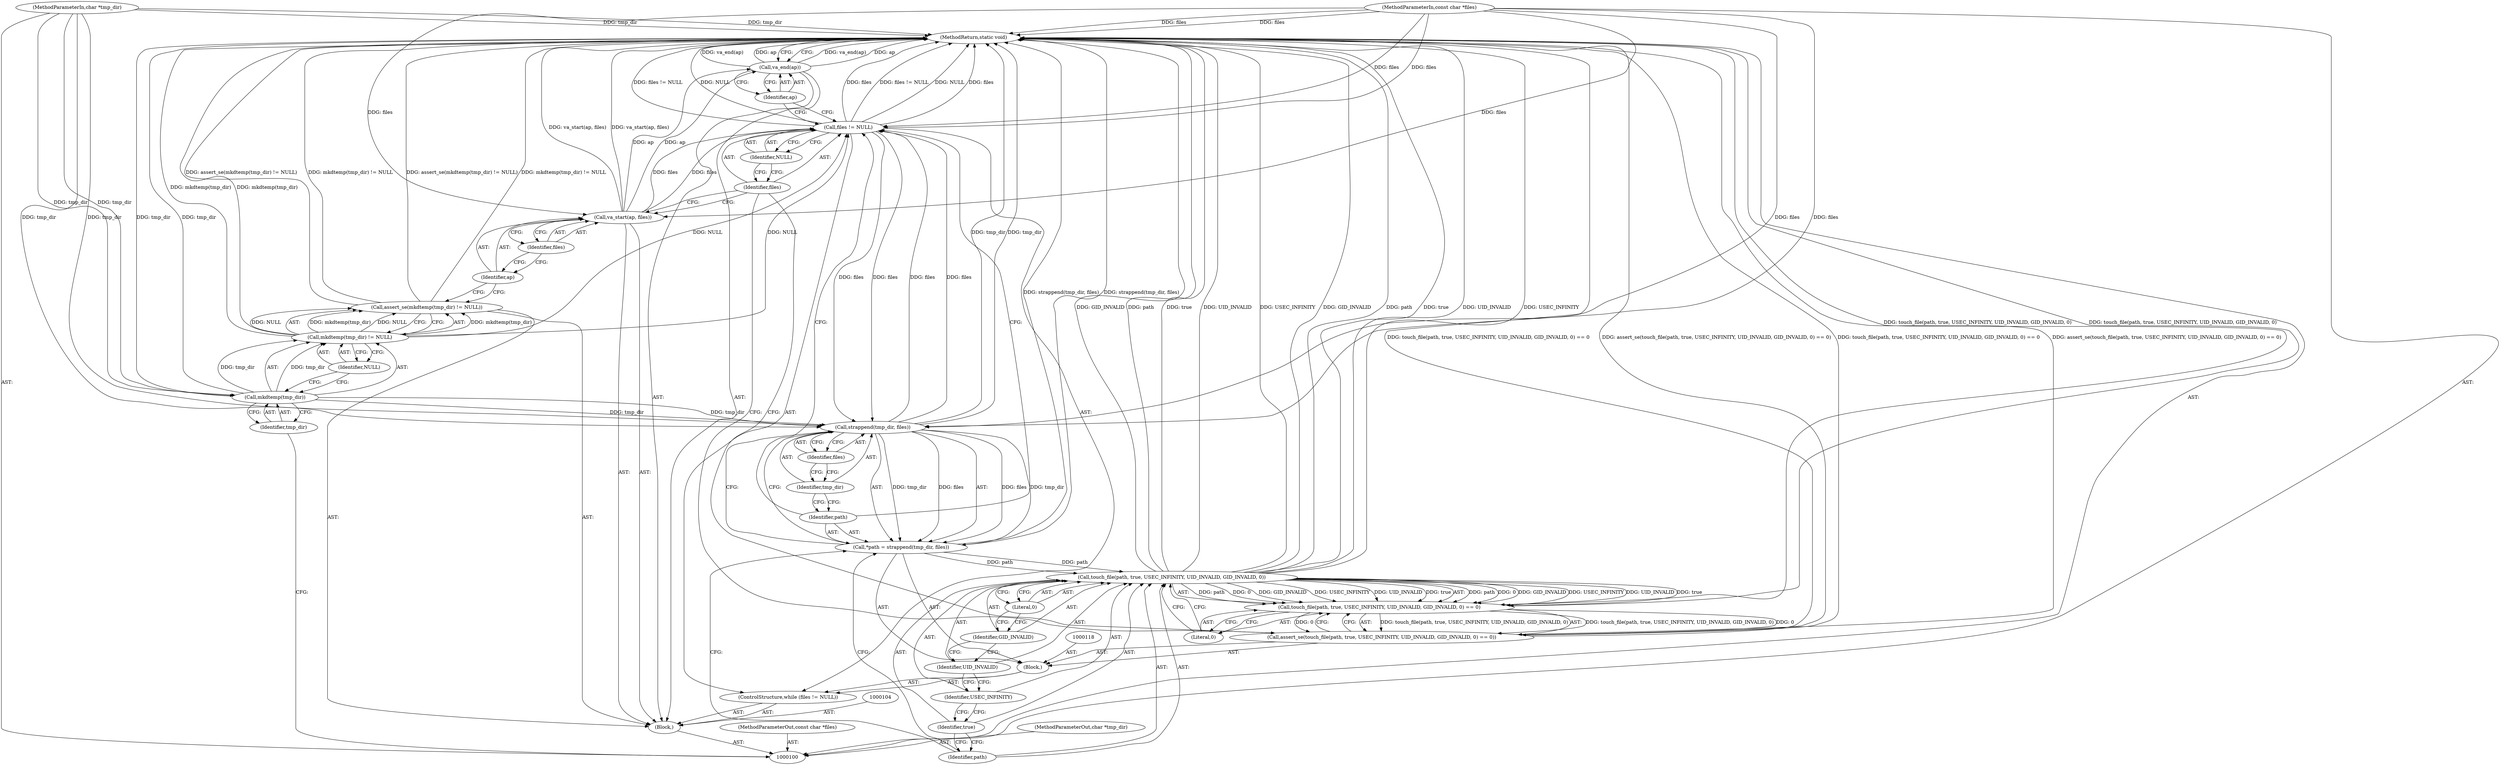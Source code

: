 digraph "1_systemd_ee735086f8670be1591fa9593e80dd60163a7a2f_3" {
"1000136" [label="(MethodReturn,static void)"];
"1000101" [label="(MethodParameterIn,char *tmp_dir)"];
"1000192" [label="(MethodParameterOut,char *tmp_dir)"];
"1000102" [label="(MethodParameterIn,const char *files)"];
"1000193" [label="(MethodParameterOut,const char *files)"];
"1000103" [label="(Block,)"];
"1000135" [label="(Identifier,ap)"];
"1000134" [label="(Call,va_end(ap))"];
"1000106" [label="(Call,mkdtemp(tmp_dir) != NULL)"];
"1000107" [label="(Call,mkdtemp(tmp_dir))"];
"1000108" [label="(Identifier,tmp_dir)"];
"1000109" [label="(Identifier,NULL)"];
"1000105" [label="(Call,assert_se(mkdtemp(tmp_dir) != NULL))"];
"1000111" [label="(Identifier,ap)"];
"1000112" [label="(Identifier,files)"];
"1000110" [label="(Call,va_start(ap, files))"];
"1000114" [label="(Call,files != NULL)"];
"1000115" [label="(Identifier,files)"];
"1000116" [label="(Identifier,NULL)"];
"1000113" [label="(ControlStructure,while (files != NULL))"];
"1000117" [label="(Block,)"];
"1000119" [label="(Call,*path = strappend(tmp_dir, files))"];
"1000120" [label="(Identifier,path)"];
"1000121" [label="(Call,strappend(tmp_dir, files))"];
"1000122" [label="(Identifier,tmp_dir)"];
"1000123" [label="(Identifier,files)"];
"1000124" [label="(Call,assert_se(touch_file(path, true, USEC_INFINITY, UID_INVALID, GID_INVALID, 0) == 0))"];
"1000125" [label="(Call,touch_file(path, true, USEC_INFINITY, UID_INVALID, GID_INVALID, 0) == 0)"];
"1000126" [label="(Call,touch_file(path, true, USEC_INFINITY, UID_INVALID, GID_INVALID, 0))"];
"1000127" [label="(Identifier,path)"];
"1000128" [label="(Identifier,true)"];
"1000129" [label="(Identifier,USEC_INFINITY)"];
"1000130" [label="(Identifier,UID_INVALID)"];
"1000131" [label="(Identifier,GID_INVALID)"];
"1000132" [label="(Literal,0)"];
"1000133" [label="(Literal,0)"];
"1000136" -> "1000100"  [label="AST: "];
"1000136" -> "1000134"  [label="CFG: "];
"1000124" -> "1000136"  [label="DDG: touch_file(path, true, USEC_INFINITY, UID_INVALID, GID_INVALID, 0) == 0"];
"1000124" -> "1000136"  [label="DDG: assert_se(touch_file(path, true, USEC_INFINITY, UID_INVALID, GID_INVALID, 0) == 0)"];
"1000107" -> "1000136"  [label="DDG: tmp_dir"];
"1000106" -> "1000136"  [label="DDG: mkdtemp(tmp_dir)"];
"1000105" -> "1000136"  [label="DDG: assert_se(mkdtemp(tmp_dir) != NULL)"];
"1000105" -> "1000136"  [label="DDG: mkdtemp(tmp_dir) != NULL"];
"1000114" -> "1000136"  [label="DDG: files != NULL"];
"1000114" -> "1000136"  [label="DDG: NULL"];
"1000114" -> "1000136"  [label="DDG: files"];
"1000126" -> "1000136"  [label="DDG: path"];
"1000126" -> "1000136"  [label="DDG: true"];
"1000126" -> "1000136"  [label="DDG: UID_INVALID"];
"1000126" -> "1000136"  [label="DDG: USEC_INFINITY"];
"1000126" -> "1000136"  [label="DDG: GID_INVALID"];
"1000102" -> "1000136"  [label="DDG: files"];
"1000121" -> "1000136"  [label="DDG: tmp_dir"];
"1000125" -> "1000136"  [label="DDG: touch_file(path, true, USEC_INFINITY, UID_INVALID, GID_INVALID, 0)"];
"1000134" -> "1000136"  [label="DDG: va_end(ap)"];
"1000134" -> "1000136"  [label="DDG: ap"];
"1000119" -> "1000136"  [label="DDG: strappend(tmp_dir, files)"];
"1000101" -> "1000136"  [label="DDG: tmp_dir"];
"1000110" -> "1000136"  [label="DDG: va_start(ap, files)"];
"1000101" -> "1000100"  [label="AST: "];
"1000101" -> "1000136"  [label="DDG: tmp_dir"];
"1000101" -> "1000107"  [label="DDG: tmp_dir"];
"1000101" -> "1000121"  [label="DDG: tmp_dir"];
"1000192" -> "1000100"  [label="AST: "];
"1000102" -> "1000100"  [label="AST: "];
"1000102" -> "1000136"  [label="DDG: files"];
"1000102" -> "1000110"  [label="DDG: files"];
"1000102" -> "1000114"  [label="DDG: files"];
"1000102" -> "1000121"  [label="DDG: files"];
"1000193" -> "1000100"  [label="AST: "];
"1000103" -> "1000100"  [label="AST: "];
"1000104" -> "1000103"  [label="AST: "];
"1000105" -> "1000103"  [label="AST: "];
"1000110" -> "1000103"  [label="AST: "];
"1000113" -> "1000103"  [label="AST: "];
"1000134" -> "1000103"  [label="AST: "];
"1000135" -> "1000134"  [label="AST: "];
"1000135" -> "1000114"  [label="CFG: "];
"1000134" -> "1000135"  [label="CFG: "];
"1000134" -> "1000103"  [label="AST: "];
"1000134" -> "1000135"  [label="CFG: "];
"1000135" -> "1000134"  [label="AST: "];
"1000136" -> "1000134"  [label="CFG: "];
"1000134" -> "1000136"  [label="DDG: va_end(ap)"];
"1000134" -> "1000136"  [label="DDG: ap"];
"1000110" -> "1000134"  [label="DDG: ap"];
"1000106" -> "1000105"  [label="AST: "];
"1000106" -> "1000109"  [label="CFG: "];
"1000107" -> "1000106"  [label="AST: "];
"1000109" -> "1000106"  [label="AST: "];
"1000105" -> "1000106"  [label="CFG: "];
"1000106" -> "1000136"  [label="DDG: mkdtemp(tmp_dir)"];
"1000106" -> "1000105"  [label="DDG: mkdtemp(tmp_dir)"];
"1000106" -> "1000105"  [label="DDG: NULL"];
"1000107" -> "1000106"  [label="DDG: tmp_dir"];
"1000106" -> "1000114"  [label="DDG: NULL"];
"1000107" -> "1000106"  [label="AST: "];
"1000107" -> "1000108"  [label="CFG: "];
"1000108" -> "1000107"  [label="AST: "];
"1000109" -> "1000107"  [label="CFG: "];
"1000107" -> "1000136"  [label="DDG: tmp_dir"];
"1000107" -> "1000106"  [label="DDG: tmp_dir"];
"1000101" -> "1000107"  [label="DDG: tmp_dir"];
"1000107" -> "1000121"  [label="DDG: tmp_dir"];
"1000108" -> "1000107"  [label="AST: "];
"1000108" -> "1000100"  [label="CFG: "];
"1000107" -> "1000108"  [label="CFG: "];
"1000109" -> "1000106"  [label="AST: "];
"1000109" -> "1000107"  [label="CFG: "];
"1000106" -> "1000109"  [label="CFG: "];
"1000105" -> "1000103"  [label="AST: "];
"1000105" -> "1000106"  [label="CFG: "];
"1000106" -> "1000105"  [label="AST: "];
"1000111" -> "1000105"  [label="CFG: "];
"1000105" -> "1000136"  [label="DDG: assert_se(mkdtemp(tmp_dir) != NULL)"];
"1000105" -> "1000136"  [label="DDG: mkdtemp(tmp_dir) != NULL"];
"1000106" -> "1000105"  [label="DDG: mkdtemp(tmp_dir)"];
"1000106" -> "1000105"  [label="DDG: NULL"];
"1000111" -> "1000110"  [label="AST: "];
"1000111" -> "1000105"  [label="CFG: "];
"1000112" -> "1000111"  [label="CFG: "];
"1000112" -> "1000110"  [label="AST: "];
"1000112" -> "1000111"  [label="CFG: "];
"1000110" -> "1000112"  [label="CFG: "];
"1000110" -> "1000103"  [label="AST: "];
"1000110" -> "1000112"  [label="CFG: "];
"1000111" -> "1000110"  [label="AST: "];
"1000112" -> "1000110"  [label="AST: "];
"1000115" -> "1000110"  [label="CFG: "];
"1000110" -> "1000136"  [label="DDG: va_start(ap, files)"];
"1000102" -> "1000110"  [label="DDG: files"];
"1000110" -> "1000114"  [label="DDG: files"];
"1000110" -> "1000134"  [label="DDG: ap"];
"1000114" -> "1000113"  [label="AST: "];
"1000114" -> "1000116"  [label="CFG: "];
"1000115" -> "1000114"  [label="AST: "];
"1000116" -> "1000114"  [label="AST: "];
"1000120" -> "1000114"  [label="CFG: "];
"1000135" -> "1000114"  [label="CFG: "];
"1000114" -> "1000136"  [label="DDG: files != NULL"];
"1000114" -> "1000136"  [label="DDG: NULL"];
"1000114" -> "1000136"  [label="DDG: files"];
"1000121" -> "1000114"  [label="DDG: files"];
"1000110" -> "1000114"  [label="DDG: files"];
"1000102" -> "1000114"  [label="DDG: files"];
"1000106" -> "1000114"  [label="DDG: NULL"];
"1000114" -> "1000121"  [label="DDG: files"];
"1000115" -> "1000114"  [label="AST: "];
"1000115" -> "1000124"  [label="CFG: "];
"1000115" -> "1000110"  [label="CFG: "];
"1000116" -> "1000115"  [label="CFG: "];
"1000116" -> "1000114"  [label="AST: "];
"1000116" -> "1000115"  [label="CFG: "];
"1000114" -> "1000116"  [label="CFG: "];
"1000113" -> "1000103"  [label="AST: "];
"1000114" -> "1000113"  [label="AST: "];
"1000117" -> "1000113"  [label="AST: "];
"1000117" -> "1000113"  [label="AST: "];
"1000118" -> "1000117"  [label="AST: "];
"1000119" -> "1000117"  [label="AST: "];
"1000124" -> "1000117"  [label="AST: "];
"1000119" -> "1000117"  [label="AST: "];
"1000119" -> "1000121"  [label="CFG: "];
"1000120" -> "1000119"  [label="AST: "];
"1000121" -> "1000119"  [label="AST: "];
"1000127" -> "1000119"  [label="CFG: "];
"1000119" -> "1000136"  [label="DDG: strappend(tmp_dir, files)"];
"1000121" -> "1000119"  [label="DDG: tmp_dir"];
"1000121" -> "1000119"  [label="DDG: files"];
"1000119" -> "1000126"  [label="DDG: path"];
"1000120" -> "1000119"  [label="AST: "];
"1000120" -> "1000114"  [label="CFG: "];
"1000122" -> "1000120"  [label="CFG: "];
"1000121" -> "1000119"  [label="AST: "];
"1000121" -> "1000123"  [label="CFG: "];
"1000122" -> "1000121"  [label="AST: "];
"1000123" -> "1000121"  [label="AST: "];
"1000119" -> "1000121"  [label="CFG: "];
"1000121" -> "1000136"  [label="DDG: tmp_dir"];
"1000121" -> "1000114"  [label="DDG: files"];
"1000121" -> "1000119"  [label="DDG: tmp_dir"];
"1000121" -> "1000119"  [label="DDG: files"];
"1000107" -> "1000121"  [label="DDG: tmp_dir"];
"1000101" -> "1000121"  [label="DDG: tmp_dir"];
"1000114" -> "1000121"  [label="DDG: files"];
"1000102" -> "1000121"  [label="DDG: files"];
"1000122" -> "1000121"  [label="AST: "];
"1000122" -> "1000120"  [label="CFG: "];
"1000123" -> "1000122"  [label="CFG: "];
"1000123" -> "1000121"  [label="AST: "];
"1000123" -> "1000122"  [label="CFG: "];
"1000121" -> "1000123"  [label="CFG: "];
"1000124" -> "1000117"  [label="AST: "];
"1000124" -> "1000125"  [label="CFG: "];
"1000125" -> "1000124"  [label="AST: "];
"1000115" -> "1000124"  [label="CFG: "];
"1000124" -> "1000136"  [label="DDG: touch_file(path, true, USEC_INFINITY, UID_INVALID, GID_INVALID, 0) == 0"];
"1000124" -> "1000136"  [label="DDG: assert_se(touch_file(path, true, USEC_INFINITY, UID_INVALID, GID_INVALID, 0) == 0)"];
"1000125" -> "1000124"  [label="DDG: touch_file(path, true, USEC_INFINITY, UID_INVALID, GID_INVALID, 0)"];
"1000125" -> "1000124"  [label="DDG: 0"];
"1000125" -> "1000124"  [label="AST: "];
"1000125" -> "1000133"  [label="CFG: "];
"1000126" -> "1000125"  [label="AST: "];
"1000133" -> "1000125"  [label="AST: "];
"1000124" -> "1000125"  [label="CFG: "];
"1000125" -> "1000136"  [label="DDG: touch_file(path, true, USEC_INFINITY, UID_INVALID, GID_INVALID, 0)"];
"1000125" -> "1000124"  [label="DDG: touch_file(path, true, USEC_INFINITY, UID_INVALID, GID_INVALID, 0)"];
"1000125" -> "1000124"  [label="DDG: 0"];
"1000126" -> "1000125"  [label="DDG: path"];
"1000126" -> "1000125"  [label="DDG: 0"];
"1000126" -> "1000125"  [label="DDG: GID_INVALID"];
"1000126" -> "1000125"  [label="DDG: USEC_INFINITY"];
"1000126" -> "1000125"  [label="DDG: UID_INVALID"];
"1000126" -> "1000125"  [label="DDG: true"];
"1000126" -> "1000125"  [label="AST: "];
"1000126" -> "1000132"  [label="CFG: "];
"1000127" -> "1000126"  [label="AST: "];
"1000128" -> "1000126"  [label="AST: "];
"1000129" -> "1000126"  [label="AST: "];
"1000130" -> "1000126"  [label="AST: "];
"1000131" -> "1000126"  [label="AST: "];
"1000132" -> "1000126"  [label="AST: "];
"1000133" -> "1000126"  [label="CFG: "];
"1000126" -> "1000136"  [label="DDG: path"];
"1000126" -> "1000136"  [label="DDG: true"];
"1000126" -> "1000136"  [label="DDG: UID_INVALID"];
"1000126" -> "1000136"  [label="DDG: USEC_INFINITY"];
"1000126" -> "1000136"  [label="DDG: GID_INVALID"];
"1000126" -> "1000125"  [label="DDG: path"];
"1000126" -> "1000125"  [label="DDG: 0"];
"1000126" -> "1000125"  [label="DDG: GID_INVALID"];
"1000126" -> "1000125"  [label="DDG: USEC_INFINITY"];
"1000126" -> "1000125"  [label="DDG: UID_INVALID"];
"1000126" -> "1000125"  [label="DDG: true"];
"1000119" -> "1000126"  [label="DDG: path"];
"1000127" -> "1000126"  [label="AST: "];
"1000127" -> "1000119"  [label="CFG: "];
"1000128" -> "1000127"  [label="CFG: "];
"1000128" -> "1000126"  [label="AST: "];
"1000128" -> "1000127"  [label="CFG: "];
"1000129" -> "1000128"  [label="CFG: "];
"1000129" -> "1000126"  [label="AST: "];
"1000129" -> "1000128"  [label="CFG: "];
"1000130" -> "1000129"  [label="CFG: "];
"1000130" -> "1000126"  [label="AST: "];
"1000130" -> "1000129"  [label="CFG: "];
"1000131" -> "1000130"  [label="CFG: "];
"1000131" -> "1000126"  [label="AST: "];
"1000131" -> "1000130"  [label="CFG: "];
"1000132" -> "1000131"  [label="CFG: "];
"1000132" -> "1000126"  [label="AST: "];
"1000132" -> "1000131"  [label="CFG: "];
"1000126" -> "1000132"  [label="CFG: "];
"1000133" -> "1000125"  [label="AST: "];
"1000133" -> "1000126"  [label="CFG: "];
"1000125" -> "1000133"  [label="CFG: "];
}
